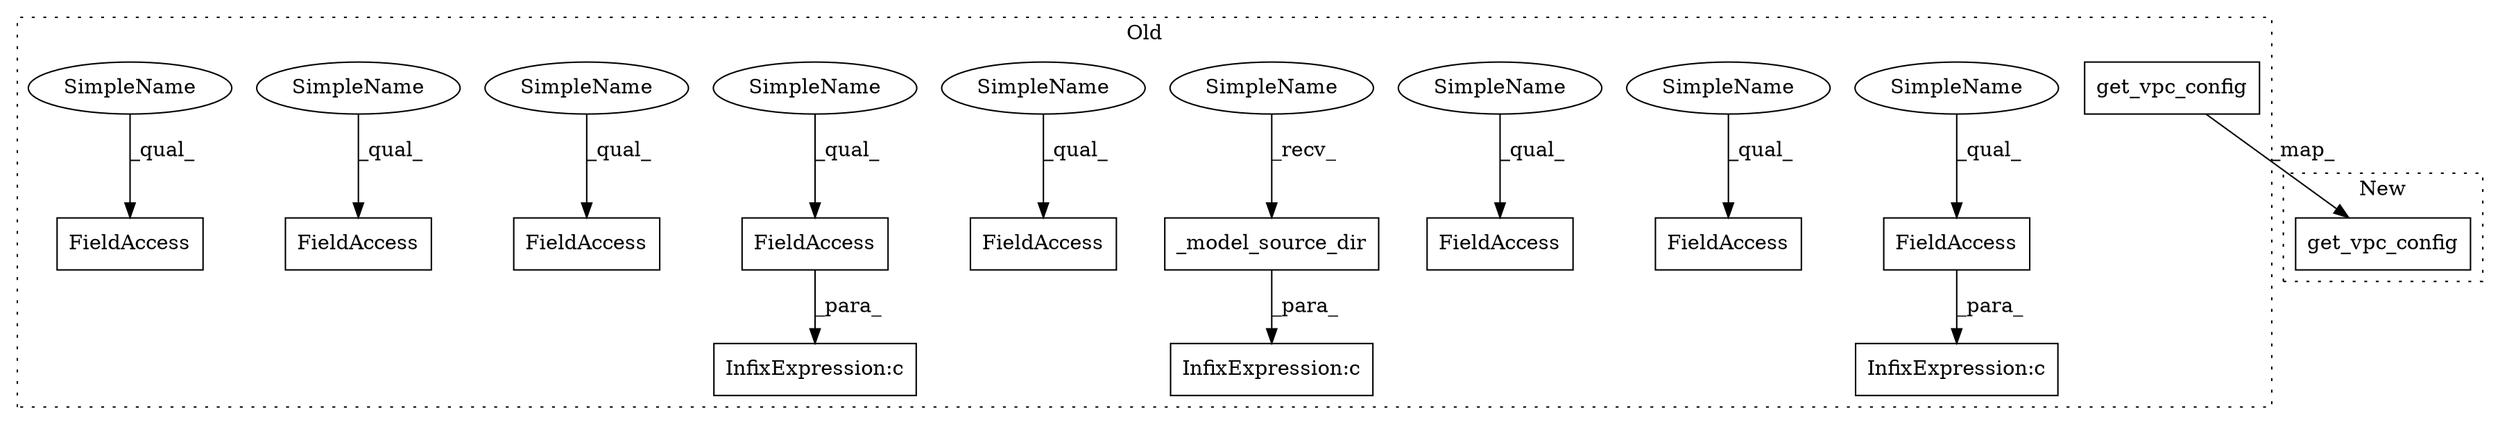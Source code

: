 digraph G {
subgraph cluster0 {
1 [label="get_vpc_config" a="32" s="3000,3034" l="15,1" shape="box"];
3 [label="_model_source_dir" a="32" s="2778" l="19" shape="box"];
4 [label="InfixExpression:c" a="27" s="2769" l="4" shape="box"];
5 [label="FieldAccess" a="22" s="2742" l="16" shape="box"];
6 [label="InfixExpression:c" a="27" s="2738" l="4" shape="box"];
7 [label="FieldAccess" a="22" s="2717" l="9" shape="box"];
8 [label="InfixExpression:c" a="27" s="2713" l="4" shape="box"];
9 [label="FieldAccess" a="22" s="2693" l="15" shape="box"];
10 [label="FieldAccess" a="22" s="2852" l="24" shape="box"];
11 [label="FieldAccess" a="22" s="2877" l="18" shape="box"];
12 [label="FieldAccess" a="22" s="2896" l="15" shape="box"];
13 [label="FieldAccess" a="22" s="2798" l="30" shape="box"];
14 [label="FieldAccess" a="22" s="2912" l="22" shape="box"];
15 [label="SimpleName" a="42" s="2717" l="4" shape="ellipse"];
16 [label="SimpleName" a="42" s="2798" l="4" shape="ellipse"];
17 [label="SimpleName" a="42" s="2852" l="4" shape="ellipse"];
18 [label="SimpleName" a="42" s="2773" l="4" shape="ellipse"];
19 [label="SimpleName" a="42" s="2896" l="4" shape="ellipse"];
20 [label="SimpleName" a="42" s="2742" l="4" shape="ellipse"];
21 [label="SimpleName" a="42" s="2693" l="4" shape="ellipse"];
22 [label="SimpleName" a="42" s="2877" l="4" shape="ellipse"];
23 [label="SimpleName" a="42" s="2912" l="4" shape="ellipse"];
label = "Old";
style="dotted";
}
subgraph cluster1 {
2 [label="get_vpc_config" a="32" s="3044,3078" l="15,1" shape="box"];
label = "New";
style="dotted";
}
1 -> 2 [label="_map_"];
3 -> 4 [label="_para_"];
5 -> 6 [label="_para_"];
7 -> 8 [label="_para_"];
15 -> 7 [label="_qual_"];
16 -> 13 [label="_qual_"];
17 -> 10 [label="_qual_"];
18 -> 3 [label="_recv_"];
19 -> 12 [label="_qual_"];
20 -> 5 [label="_qual_"];
21 -> 9 [label="_qual_"];
22 -> 11 [label="_qual_"];
23 -> 14 [label="_qual_"];
}